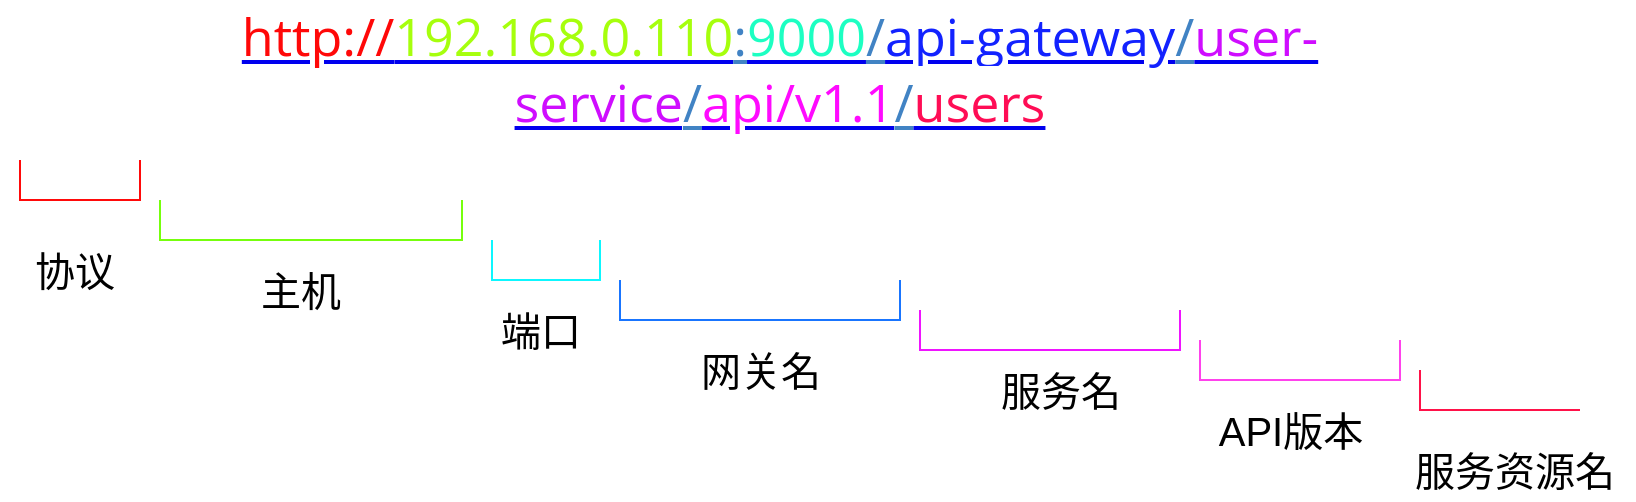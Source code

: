 <mxfile version="12.9.3" type="github">
  <diagram id="h16Xs7fUl1hrcwad8TVB" name="第 1 页">
    <mxGraphModel dx="981" dy="547" grid="1" gridSize="10" guides="1" tooltips="1" connect="1" arrows="1" fold="1" page="1" pageScale="1" pageWidth="827" pageHeight="1169" math="0" shadow="0">
      <root>
        <mxCell id="0" />
        <mxCell id="1" parent="0" />
        <mxCell id="bSb0xBYi_r1bNNY1Vltu-1" value="&lt;a href=&quot;http://192.168.0.110:9000/api-gateway/user-service/api/v1.1/users&quot; style=&quot;box-sizing: border-box ; cursor: pointer ; font-family: &amp;#34;open sans&amp;#34; , &amp;#34;clear sans&amp;#34; , &amp;#34;helvetica neue&amp;#34; , &amp;#34;helvetica&amp;#34; , &amp;#34;arial&amp;#34; , sans-serif ; font-size: 26px ; white-space: pre-wrap ; background-color: rgb(255 , 255 , 255)&quot;&gt;&lt;font color=&quot;#ff0808&quot;&gt;http://&lt;/font&gt;&lt;/a&gt;&lt;a href=&quot;http://192.168.0.110:9000/api-gateway/user-service/api/v1.1/users&quot; style=&quot;box-sizing: border-box ; cursor: pointer ; font-family: &amp;#34;open sans&amp;#34; , &amp;#34;clear sans&amp;#34; , &amp;#34;helvetica neue&amp;#34; , &amp;#34;helvetica&amp;#34; , &amp;#34;arial&amp;#34; , sans-serif ; font-size: 26px ; white-space: pre-wrap ; background-color: rgb(255 , 255 , 255)&quot;&gt;&lt;font color=&quot;#a6ff0d&quot;&gt;192.168.0.110&lt;/font&gt;&lt;/a&gt;&lt;a href=&quot;http://192.168.0.110:9000/api-gateway/user-service/api/v1.1/users&quot; style=&quot;box-sizing: border-box ; cursor: pointer ; color: rgb(65 , 131 , 196) ; font-family: &amp;#34;open sans&amp;#34; , &amp;#34;clear sans&amp;#34; , &amp;#34;helvetica neue&amp;#34; , &amp;#34;helvetica&amp;#34; , &amp;#34;arial&amp;#34; , sans-serif ; font-size: 26px ; white-space: pre-wrap ; background-color: rgb(255 , 255 , 255)&quot;&gt;:&lt;/a&gt;&lt;a href=&quot;http://192.168.0.110:9000/api-gateway/user-service/api/v1.1/users&quot; style=&quot;box-sizing: border-box ; cursor: pointer ; font-family: &amp;#34;open sans&amp;#34; , &amp;#34;clear sans&amp;#34; , &amp;#34;helvetica neue&amp;#34; , &amp;#34;helvetica&amp;#34; , &amp;#34;arial&amp;#34; , sans-serif ; font-size: 26px ; white-space: pre-wrap ; background-color: rgb(255 , 255 , 255)&quot;&gt;&lt;font color=&quot;#1cffc2&quot;&gt;9000&lt;/font&gt;&lt;/a&gt;&lt;a href=&quot;http://192.168.0.110:9000/api-gateway/user-service/api/v1.1/users&quot; style=&quot;box-sizing: border-box ; cursor: pointer ; color: rgb(65 , 131 , 196) ; font-family: &amp;#34;open sans&amp;#34; , &amp;#34;clear sans&amp;#34; , &amp;#34;helvetica neue&amp;#34; , &amp;#34;helvetica&amp;#34; , &amp;#34;arial&amp;#34; , sans-serif ; font-size: 26px ; white-space: pre-wrap ; background-color: rgb(255 , 255 , 255)&quot;&gt;/&lt;/a&gt;&lt;a href=&quot;http://192.168.0.110:9000/api-gateway/user-service/api/v1.1/users&quot; style=&quot;box-sizing: border-box ; cursor: pointer ; font-family: &amp;#34;open sans&amp;#34; , &amp;#34;clear sans&amp;#34; , &amp;#34;helvetica neue&amp;#34; , &amp;#34;helvetica&amp;#34; , &amp;#34;arial&amp;#34; , sans-serif ; font-size: 26px ; white-space: pre-wrap ; background-color: rgb(255 , 255 , 255)&quot;&gt;&lt;font color=&quot;#1222ff&quot;&gt;api-gateway&lt;/font&gt;&lt;/a&gt;&lt;a href=&quot;http://192.168.0.110:9000/api-gateway/user-service/api/v1.1/users&quot; style=&quot;box-sizing: border-box ; cursor: pointer ; color: rgb(65 , 131 , 196) ; font-family: &amp;#34;open sans&amp;#34; , &amp;#34;clear sans&amp;#34; , &amp;#34;helvetica neue&amp;#34; , &amp;#34;helvetica&amp;#34; , &amp;#34;arial&amp;#34; , sans-serif ; font-size: 26px ; white-space: pre-wrap ; background-color: rgb(255 , 255 , 255)&quot;&gt;/&lt;/a&gt;&lt;a href=&quot;http://192.168.0.110:9000/api-gateway/user-service/api/v1.1/users&quot; style=&quot;box-sizing: border-box ; cursor: pointer ; font-family: &amp;#34;open sans&amp;#34; , &amp;#34;clear sans&amp;#34; , &amp;#34;helvetica neue&amp;#34; , &amp;#34;helvetica&amp;#34; , &amp;#34;arial&amp;#34; , sans-serif ; font-size: 26px ; white-space: pre-wrap ; background-color: rgb(255 , 255 , 255)&quot;&gt;&lt;font color=&quot;#cf0dff&quot;&gt;user-service&lt;/font&gt;&lt;/a&gt;&lt;a href=&quot;http://192.168.0.110:9000/api-gateway/user-service/api/v1.1/users&quot; style=&quot;box-sizing: border-box ; cursor: pointer ; color: rgb(65 , 131 , 196) ; font-family: &amp;#34;open sans&amp;#34; , &amp;#34;clear sans&amp;#34; , &amp;#34;helvetica neue&amp;#34; , &amp;#34;helvetica&amp;#34; , &amp;#34;arial&amp;#34; , sans-serif ; font-size: 26px ; white-space: pre-wrap ; background-color: rgb(255 , 255 , 255)&quot;&gt;/&lt;/a&gt;&lt;a href=&quot;http://192.168.0.110:9000/api-gateway/user-service/api/v1.1/users&quot; style=&quot;box-sizing: border-box ; cursor: pointer ; font-family: &amp;#34;open sans&amp;#34; , &amp;#34;clear sans&amp;#34; , &amp;#34;helvetica neue&amp;#34; , &amp;#34;helvetica&amp;#34; , &amp;#34;arial&amp;#34; , sans-serif ; font-size: 26px ; white-space: pre-wrap ; background-color: rgb(255 , 255 , 255)&quot;&gt;&lt;font color=&quot;#ff0aff&quot;&gt;api/v1.1&lt;/font&gt;&lt;/a&gt;&lt;a href=&quot;http://192.168.0.110:9000/api-gateway/user-service/api/v1.1/users&quot; style=&quot;box-sizing: border-box ; cursor: pointer ; color: rgb(65 , 131 , 196) ; font-family: &amp;#34;open sans&amp;#34; , &amp;#34;clear sans&amp;#34; , &amp;#34;helvetica neue&amp;#34; , &amp;#34;helvetica&amp;#34; , &amp;#34;arial&amp;#34; , sans-serif ; font-size: 26px ; white-space: pre-wrap ; background-color: rgb(255 , 255 , 255)&quot;&gt;/&lt;/a&gt;&lt;a href=&quot;http://192.168.0.110:9000/api-gateway/user-service/api/v1.1/users&quot; style=&quot;box-sizing: border-box ; cursor: pointer ; font-family: &amp;#34;open sans&amp;#34; , &amp;#34;clear sans&amp;#34; , &amp;#34;helvetica neue&amp;#34; , &amp;#34;helvetica&amp;#34; , &amp;#34;arial&amp;#34; , sans-serif ; font-size: 26px ; white-space: pre-wrap ; background-color: rgb(255 , 255 , 255)&quot;&gt;&lt;font color=&quot;#ff0d55&quot;&gt;users&lt;/font&gt;&lt;/a&gt;" style="text;html=1;strokeColor=none;fillColor=none;align=center;verticalAlign=middle;whiteSpace=wrap;rounded=0;fontSize=26;" vertex="1" parent="1">
          <mxGeometry x="10" y="350" width="780" height="70" as="geometry" />
        </mxCell>
        <mxCell id="bSb0xBYi_r1bNNY1Vltu-2" value="" style="endArrow=none;html=1;fontSize=26;endSize=0;startSize=0;rounded=0;fontColor=#FF1A12;strokeColor=#FF0A0A;" edge="1" parent="1">
          <mxGeometry width="50" height="50" relative="1" as="geometry">
            <mxPoint x="20" y="430" as="sourcePoint" />
            <mxPoint x="80" y="430" as="targetPoint" />
            <Array as="points">
              <mxPoint x="20" y="450" />
              <mxPoint x="80" y="450" />
            </Array>
          </mxGeometry>
        </mxCell>
        <mxCell id="bSb0xBYi_r1bNNY1Vltu-4" value="" style="endArrow=none;html=1;fontSize=26;endSize=0;startSize=0;rounded=0;strokeColor=#76FF0D;" edge="1" parent="1">
          <mxGeometry width="50" height="50" relative="1" as="geometry">
            <mxPoint x="90.0" y="450.0" as="sourcePoint" />
            <mxPoint x="241" y="450" as="targetPoint" />
            <Array as="points">
              <mxPoint x="90" y="470" />
              <mxPoint x="241" y="470" />
            </Array>
          </mxGeometry>
        </mxCell>
        <mxCell id="bSb0xBYi_r1bNNY1Vltu-6" value="" style="endArrow=none;html=1;fontSize=26;endSize=0;startSize=0;rounded=0;strokeColor=#0DF7FF;" edge="1" parent="1">
          <mxGeometry width="50" height="50" relative="1" as="geometry">
            <mxPoint x="256.0" y="470.0" as="sourcePoint" />
            <mxPoint x="310" y="470" as="targetPoint" />
            <Array as="points">
              <mxPoint x="256" y="490" />
              <mxPoint x="310" y="490" />
            </Array>
          </mxGeometry>
        </mxCell>
        <mxCell id="bSb0xBYi_r1bNNY1Vltu-7" value="" style="endArrow=none;html=1;fontSize=26;endSize=0;startSize=0;rounded=0;strokeColor=#1975FF;" edge="1" parent="1">
          <mxGeometry width="50" height="50" relative="1" as="geometry">
            <mxPoint x="320" y="490.0" as="sourcePoint" />
            <mxPoint x="460" y="490" as="targetPoint" />
            <Array as="points">
              <mxPoint x="320" y="510" />
              <mxPoint x="460" y="510" />
            </Array>
          </mxGeometry>
        </mxCell>
        <mxCell id="bSb0xBYi_r1bNNY1Vltu-8" value="" style="endArrow=none;html=1;fontSize=26;endSize=0;startSize=0;rounded=0;strokeColor=#EF14FF;" edge="1" parent="1">
          <mxGeometry width="50" height="50" relative="1" as="geometry">
            <mxPoint x="470" y="505.0" as="sourcePoint" />
            <mxPoint x="600" y="505" as="targetPoint" />
            <Array as="points">
              <mxPoint x="470" y="525" />
              <mxPoint x="600" y="525" />
            </Array>
          </mxGeometry>
        </mxCell>
        <mxCell id="bSb0xBYi_r1bNNY1Vltu-9" value="" style="endArrow=none;html=1;fontSize=26;endSize=0;startSize=0;rounded=0;strokeColor=#FF42EC;" edge="1" parent="1">
          <mxGeometry width="50" height="50" relative="1" as="geometry">
            <mxPoint x="610" y="520.0" as="sourcePoint" />
            <mxPoint x="710" y="520" as="targetPoint" />
            <Array as="points">
              <mxPoint x="610" y="540" />
              <mxPoint x="710" y="540" />
            </Array>
          </mxGeometry>
        </mxCell>
        <mxCell id="bSb0xBYi_r1bNNY1Vltu-10" value="" style="endArrow=none;html=1;fontSize=26;endSize=0;startSize=0;rounded=0;strokeColor=#FF1249;" edge="1" parent="1">
          <mxGeometry width="50" height="50" relative="1" as="geometry">
            <mxPoint x="720" y="535.0" as="sourcePoint" />
            <mxPoint x="800" y="555" as="targetPoint" />
            <Array as="points">
              <mxPoint x="720" y="555" />
            </Array>
          </mxGeometry>
        </mxCell>
        <mxCell id="bSb0xBYi_r1bNNY1Vltu-11" value="&lt;font style=&quot;font-size: 20px;&quot;&gt;协议&lt;/font&gt;" style="text;html=1;align=center;verticalAlign=middle;resizable=0;points=[];autosize=1;fontSize=20;" vertex="1" parent="1">
          <mxGeometry x="17" y="470" width="60" height="30" as="geometry" />
        </mxCell>
        <mxCell id="bSb0xBYi_r1bNNY1Vltu-12" value="主机" style="text;html=1;align=center;verticalAlign=middle;resizable=0;points=[];autosize=1;fontSize=20;" vertex="1" parent="1">
          <mxGeometry x="130" y="480" width="60" height="30" as="geometry" />
        </mxCell>
        <mxCell id="bSb0xBYi_r1bNNY1Vltu-13" value="端口" style="text;html=1;align=center;verticalAlign=middle;resizable=0;points=[];autosize=1;fontSize=20;" vertex="1" parent="1">
          <mxGeometry x="250" y="500" width="60" height="30" as="geometry" />
        </mxCell>
        <mxCell id="bSb0xBYi_r1bNNY1Vltu-14" value="网关名" style="text;html=1;align=center;verticalAlign=middle;resizable=0;points=[];autosize=1;fontSize=20;" vertex="1" parent="1">
          <mxGeometry x="350" y="520" width="80" height="30" as="geometry" />
        </mxCell>
        <mxCell id="bSb0xBYi_r1bNNY1Vltu-15" value="服务名" style="text;html=1;align=center;verticalAlign=middle;resizable=0;points=[];autosize=1;fontSize=20;" vertex="1" parent="1">
          <mxGeometry x="500" y="530" width="80" height="30" as="geometry" />
        </mxCell>
        <mxCell id="bSb0xBYi_r1bNNY1Vltu-16" value="API版本" style="text;html=1;align=center;verticalAlign=middle;resizable=0;points=[];autosize=1;fontSize=20;" vertex="1" parent="1">
          <mxGeometry x="610" y="550" width="90" height="30" as="geometry" />
        </mxCell>
        <mxCell id="bSb0xBYi_r1bNNY1Vltu-17" value="服务资源名" style="text;html=1;align=center;verticalAlign=middle;resizable=0;points=[];autosize=1;fontSize=20;" vertex="1" parent="1">
          <mxGeometry x="707" y="570" width="120" height="30" as="geometry" />
        </mxCell>
      </root>
    </mxGraphModel>
  </diagram>
</mxfile>

